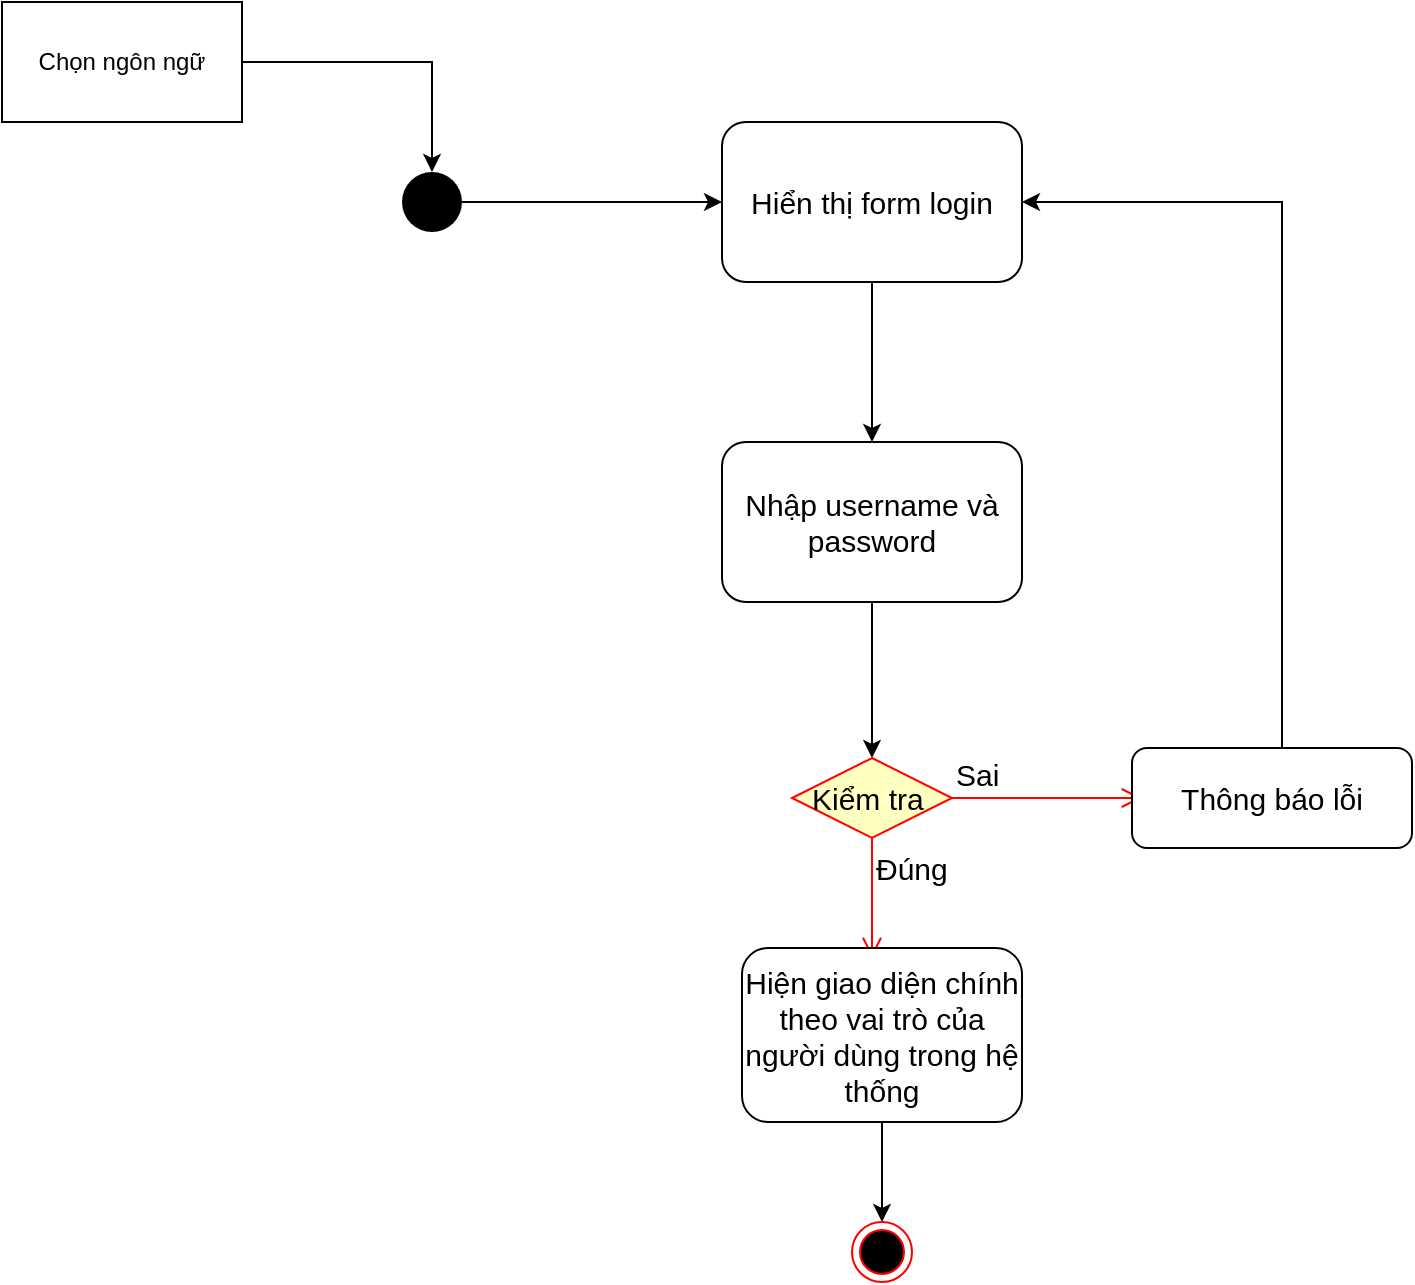 <mxfile version="13.9.2" type="device"><diagram name="Page-1" id="e7e014a7-5840-1c2e-5031-d8a46d1fe8dd"><mxGraphModel dx="1038" dy="592" grid="1" gridSize="10" guides="1" tooltips="1" connect="1" arrows="1" fold="1" page="1" pageScale="1" pageWidth="1169" pageHeight="826" background="#ffffff" math="0" shadow="0"><root><mxCell id="0"/><mxCell id="1" parent="0"/><mxCell id="A0P0WAkoeJ6fGI72fvnO-45" style="edgeStyle=orthogonalEdgeStyle;rounded=0;orthogonalLoop=1;jettySize=auto;html=1;entryX=0;entryY=0.5;entryDx=0;entryDy=0;fontSize=15;" parent="1" source="A0P0WAkoeJ6fGI72fvnO-41" target="A0P0WAkoeJ6fGI72fvnO-44" edge="1"><mxGeometry relative="1" as="geometry"/></mxCell><mxCell id="A0P0WAkoeJ6fGI72fvnO-41" value="" style="ellipse;fillColor=#000000;strokeColor=none;" parent="1" vertex="1"><mxGeometry x="280" y="125" width="30" height="30" as="geometry"/></mxCell><mxCell id="A0P0WAkoeJ6fGI72fvnO-59" style="edgeStyle=orthogonalEdgeStyle;rounded=0;orthogonalLoop=1;jettySize=auto;html=1;entryX=0.5;entryY=0;entryDx=0;entryDy=0;fontSize=15;" parent="1" source="A0P0WAkoeJ6fGI72fvnO-44" target="A0P0WAkoeJ6fGI72fvnO-48" edge="1"><mxGeometry relative="1" as="geometry"/></mxCell><mxCell id="A0P0WAkoeJ6fGI72fvnO-44" value="Hiển thị form login" style="shape=rect;html=1;rounded=1;whiteSpace=wrap;align=center;fontSize=15;" parent="1" vertex="1"><mxGeometry x="440" y="100" width="150" height="80" as="geometry"/></mxCell><mxCell id="A0P0WAkoeJ6fGI72fvnO-62" style="edgeStyle=orthogonalEdgeStyle;rounded=0;orthogonalLoop=1;jettySize=auto;html=1;entryX=0.5;entryY=0;entryDx=0;entryDy=0;fontSize=15;" parent="1" source="A0P0WAkoeJ6fGI72fvnO-48" target="A0P0WAkoeJ6fGI72fvnO-49" edge="1"><mxGeometry relative="1" as="geometry"/></mxCell><mxCell id="A0P0WAkoeJ6fGI72fvnO-48" value="Nhập username và password" style="shape=rect;html=1;rounded=1;whiteSpace=wrap;align=center;fontSize=15;" parent="1" vertex="1"><mxGeometry x="440" y="260" width="150" height="80" as="geometry"/></mxCell><mxCell id="A0P0WAkoeJ6fGI72fvnO-49" value="Kiểm tra&amp;nbsp;" style="rhombus;whiteSpace=wrap;html=1;fillColor=#ffffc0;strokeColor=#ff0000;fontSize=15;" parent="1" vertex="1"><mxGeometry x="475" y="418" width="80" height="40" as="geometry"/></mxCell><mxCell id="A0P0WAkoeJ6fGI72fvnO-50" value="Sai" style="edgeStyle=orthogonalEdgeStyle;html=1;align=left;verticalAlign=bottom;endArrow=open;endSize=8;strokeColor=#ff0000;fontSize=15;" parent="1" source="A0P0WAkoeJ6fGI72fvnO-49" edge="1"><mxGeometry x="-1" relative="1" as="geometry"><mxPoint x="650" y="438" as="targetPoint"/></mxGeometry></mxCell><mxCell id="A0P0WAkoeJ6fGI72fvnO-51" value="Đúng&lt;br&gt;" style="edgeStyle=orthogonalEdgeStyle;html=1;align=left;verticalAlign=top;endArrow=open;endSize=8;strokeColor=#ff0000;fontSize=15;" parent="1" source="A0P0WAkoeJ6fGI72fvnO-49" edge="1"><mxGeometry x="-1" relative="1" as="geometry"><mxPoint x="515" y="518" as="targetPoint"/></mxGeometry></mxCell><mxCell id="_u-afgk8KcaeyYMC_Ug0-4" style="edgeStyle=orthogonalEdgeStyle;rounded=0;orthogonalLoop=1;jettySize=auto;html=1;entryX=1;entryY=0.5;entryDx=0;entryDy=0;" edge="1" parent="1" source="A0P0WAkoeJ6fGI72fvnO-52" target="A0P0WAkoeJ6fGI72fvnO-44"><mxGeometry relative="1" as="geometry"><Array as="points"><mxPoint x="720" y="140"/></Array></mxGeometry></mxCell><mxCell id="A0P0WAkoeJ6fGI72fvnO-52" value="Thông báo lỗi" style="shape=rect;html=1;rounded=1;whiteSpace=wrap;align=center;fontSize=15;" parent="1" vertex="1"><mxGeometry x="645" y="413" width="140" height="50" as="geometry"/></mxCell><mxCell id="_u-afgk8KcaeyYMC_Ug0-3" style="edgeStyle=orthogonalEdgeStyle;rounded=0;orthogonalLoop=1;jettySize=auto;html=1;" edge="1" parent="1" source="A0P0WAkoeJ6fGI72fvnO-53" target="KJC_S2LtO-5PrEElHXfA-1"><mxGeometry relative="1" as="geometry"/></mxCell><mxCell id="A0P0WAkoeJ6fGI72fvnO-53" value="Hiện giao diện chính theo vai trò của người dùng trong hệ thống&lt;br&gt;" style="shape=rect;html=1;rounded=1;whiteSpace=wrap;align=center;fontSize=15;" parent="1" vertex="1"><mxGeometry x="450" y="513" width="140" height="87" as="geometry"/></mxCell><mxCell id="KJC_S2LtO-5PrEElHXfA-1" value="" style="ellipse;html=1;shape=endState;fillColor=#000000;strokeColor=#ff0000;" parent="1" vertex="1"><mxGeometry x="505" y="650" width="30" height="30" as="geometry"/></mxCell><mxCell id="_u-afgk8KcaeyYMC_Ug0-2" style="edgeStyle=orthogonalEdgeStyle;rounded=0;orthogonalLoop=1;jettySize=auto;html=1;entryX=0.5;entryY=0;entryDx=0;entryDy=0;" edge="1" parent="1" source="_u-afgk8KcaeyYMC_Ug0-1" target="A0P0WAkoeJ6fGI72fvnO-41"><mxGeometry relative="1" as="geometry"/></mxCell><mxCell id="_u-afgk8KcaeyYMC_Ug0-1" value="Chọn ngôn ngữ" style="rounded=0;whiteSpace=wrap;html=1;" vertex="1" parent="1"><mxGeometry x="80" y="40" width="120" height="60" as="geometry"/></mxCell></root></mxGraphModel></diagram></mxfile>